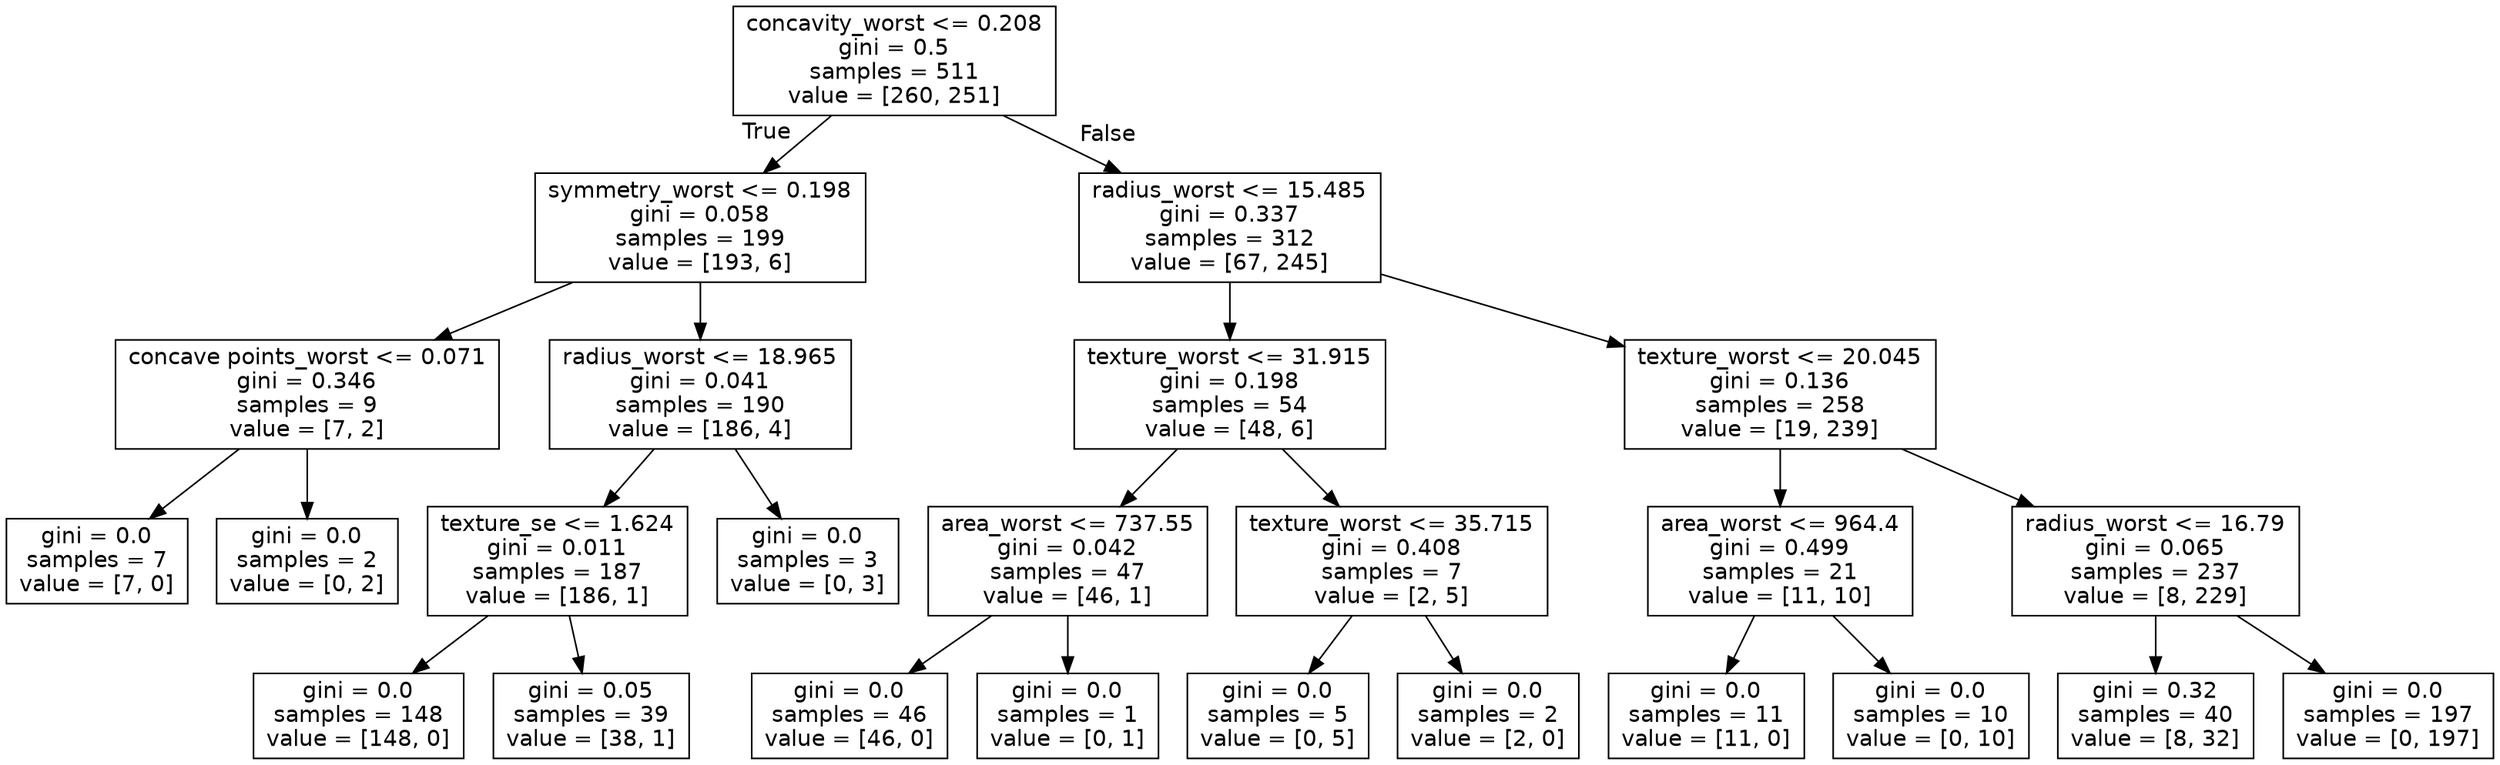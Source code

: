 digraph Tree {
node [shape=box, fontname="helvetica"] ;
edge [fontname="helvetica"] ;
0 [label="concavity_worst <= 0.208\ngini = 0.5\nsamples = 511\nvalue = [260, 251]"] ;
1 [label="symmetry_worst <= 0.198\ngini = 0.058\nsamples = 199\nvalue = [193, 6]"] ;
0 -> 1 [labeldistance=2.5, labelangle=45, headlabel="True"] ;
2 [label="concave points_worst <= 0.071\ngini = 0.346\nsamples = 9\nvalue = [7, 2]"] ;
1 -> 2 ;
3 [label="gini = 0.0\nsamples = 7\nvalue = [7, 0]"] ;
2 -> 3 ;
4 [label="gini = 0.0\nsamples = 2\nvalue = [0, 2]"] ;
2 -> 4 ;
5 [label="radius_worst <= 18.965\ngini = 0.041\nsamples = 190\nvalue = [186, 4]"] ;
1 -> 5 ;
6 [label="texture_se <= 1.624\ngini = 0.011\nsamples = 187\nvalue = [186, 1]"] ;
5 -> 6 ;
7 [label="gini = 0.0\nsamples = 148\nvalue = [148, 0]"] ;
6 -> 7 ;
8 [label="gini = 0.05\nsamples = 39\nvalue = [38, 1]"] ;
6 -> 8 ;
9 [label="gini = 0.0\nsamples = 3\nvalue = [0, 3]"] ;
5 -> 9 ;
10 [label="radius_worst <= 15.485\ngini = 0.337\nsamples = 312\nvalue = [67, 245]"] ;
0 -> 10 [labeldistance=2.5, labelangle=-45, headlabel="False"] ;
11 [label="texture_worst <= 31.915\ngini = 0.198\nsamples = 54\nvalue = [48, 6]"] ;
10 -> 11 ;
12 [label="area_worst <= 737.55\ngini = 0.042\nsamples = 47\nvalue = [46, 1]"] ;
11 -> 12 ;
13 [label="gini = 0.0\nsamples = 46\nvalue = [46, 0]"] ;
12 -> 13 ;
14 [label="gini = 0.0\nsamples = 1\nvalue = [0, 1]"] ;
12 -> 14 ;
15 [label="texture_worst <= 35.715\ngini = 0.408\nsamples = 7\nvalue = [2, 5]"] ;
11 -> 15 ;
16 [label="gini = 0.0\nsamples = 5\nvalue = [0, 5]"] ;
15 -> 16 ;
17 [label="gini = 0.0\nsamples = 2\nvalue = [2, 0]"] ;
15 -> 17 ;
18 [label="texture_worst <= 20.045\ngini = 0.136\nsamples = 258\nvalue = [19, 239]"] ;
10 -> 18 ;
19 [label="area_worst <= 964.4\ngini = 0.499\nsamples = 21\nvalue = [11, 10]"] ;
18 -> 19 ;
20 [label="gini = 0.0\nsamples = 11\nvalue = [11, 0]"] ;
19 -> 20 ;
21 [label="gini = 0.0\nsamples = 10\nvalue = [0, 10]"] ;
19 -> 21 ;
22 [label="radius_worst <= 16.79\ngini = 0.065\nsamples = 237\nvalue = [8, 229]"] ;
18 -> 22 ;
23 [label="gini = 0.32\nsamples = 40\nvalue = [8, 32]"] ;
22 -> 23 ;
24 [label="gini = 0.0\nsamples = 197\nvalue = [0, 197]"] ;
22 -> 24 ;
}
